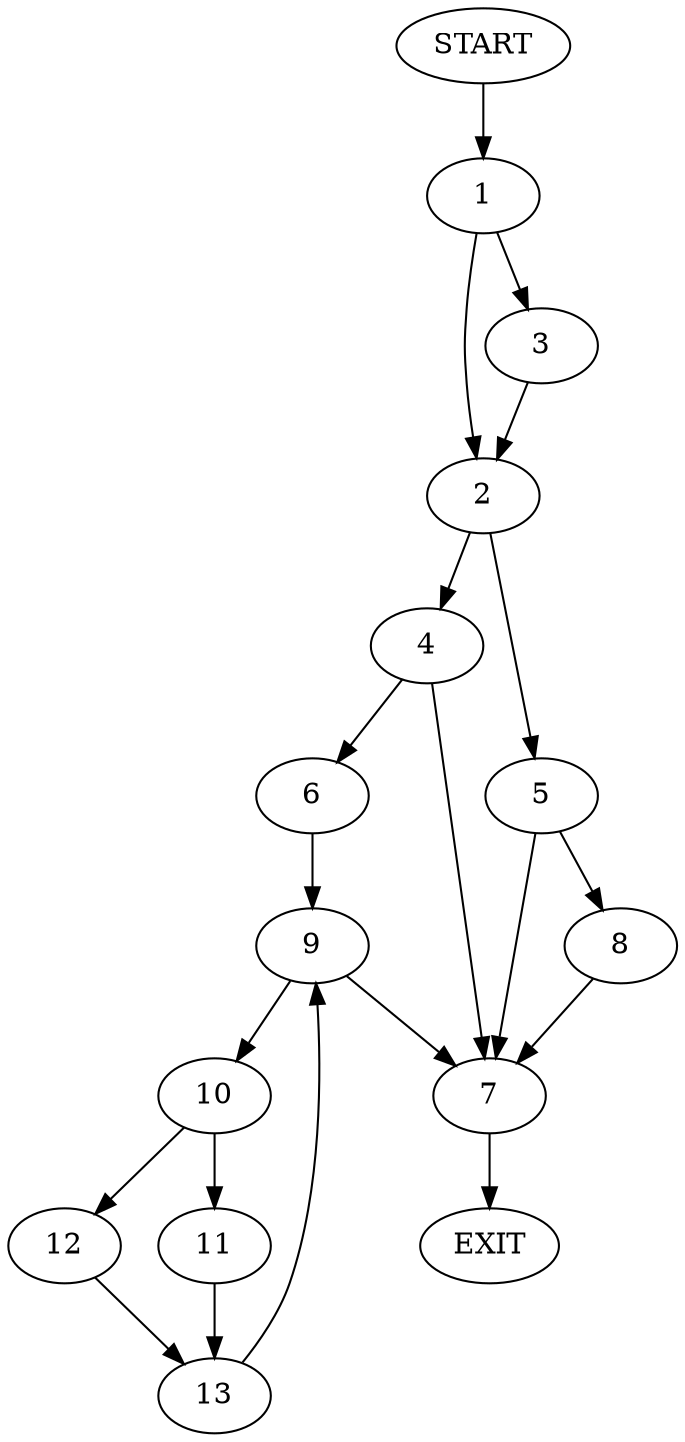 digraph {
0 [label="START"]
14 [label="EXIT"]
0 -> 1
1 -> 2
1 -> 3
3 -> 2
2 -> 4
2 -> 5
4 -> 6
4 -> 7
5 -> 8
5 -> 7
7 -> 14
8 -> 7
6 -> 9
9 -> 10
9 -> 7
10 -> 11
10 -> 12
12 -> 13
11 -> 13
13 -> 9
}
